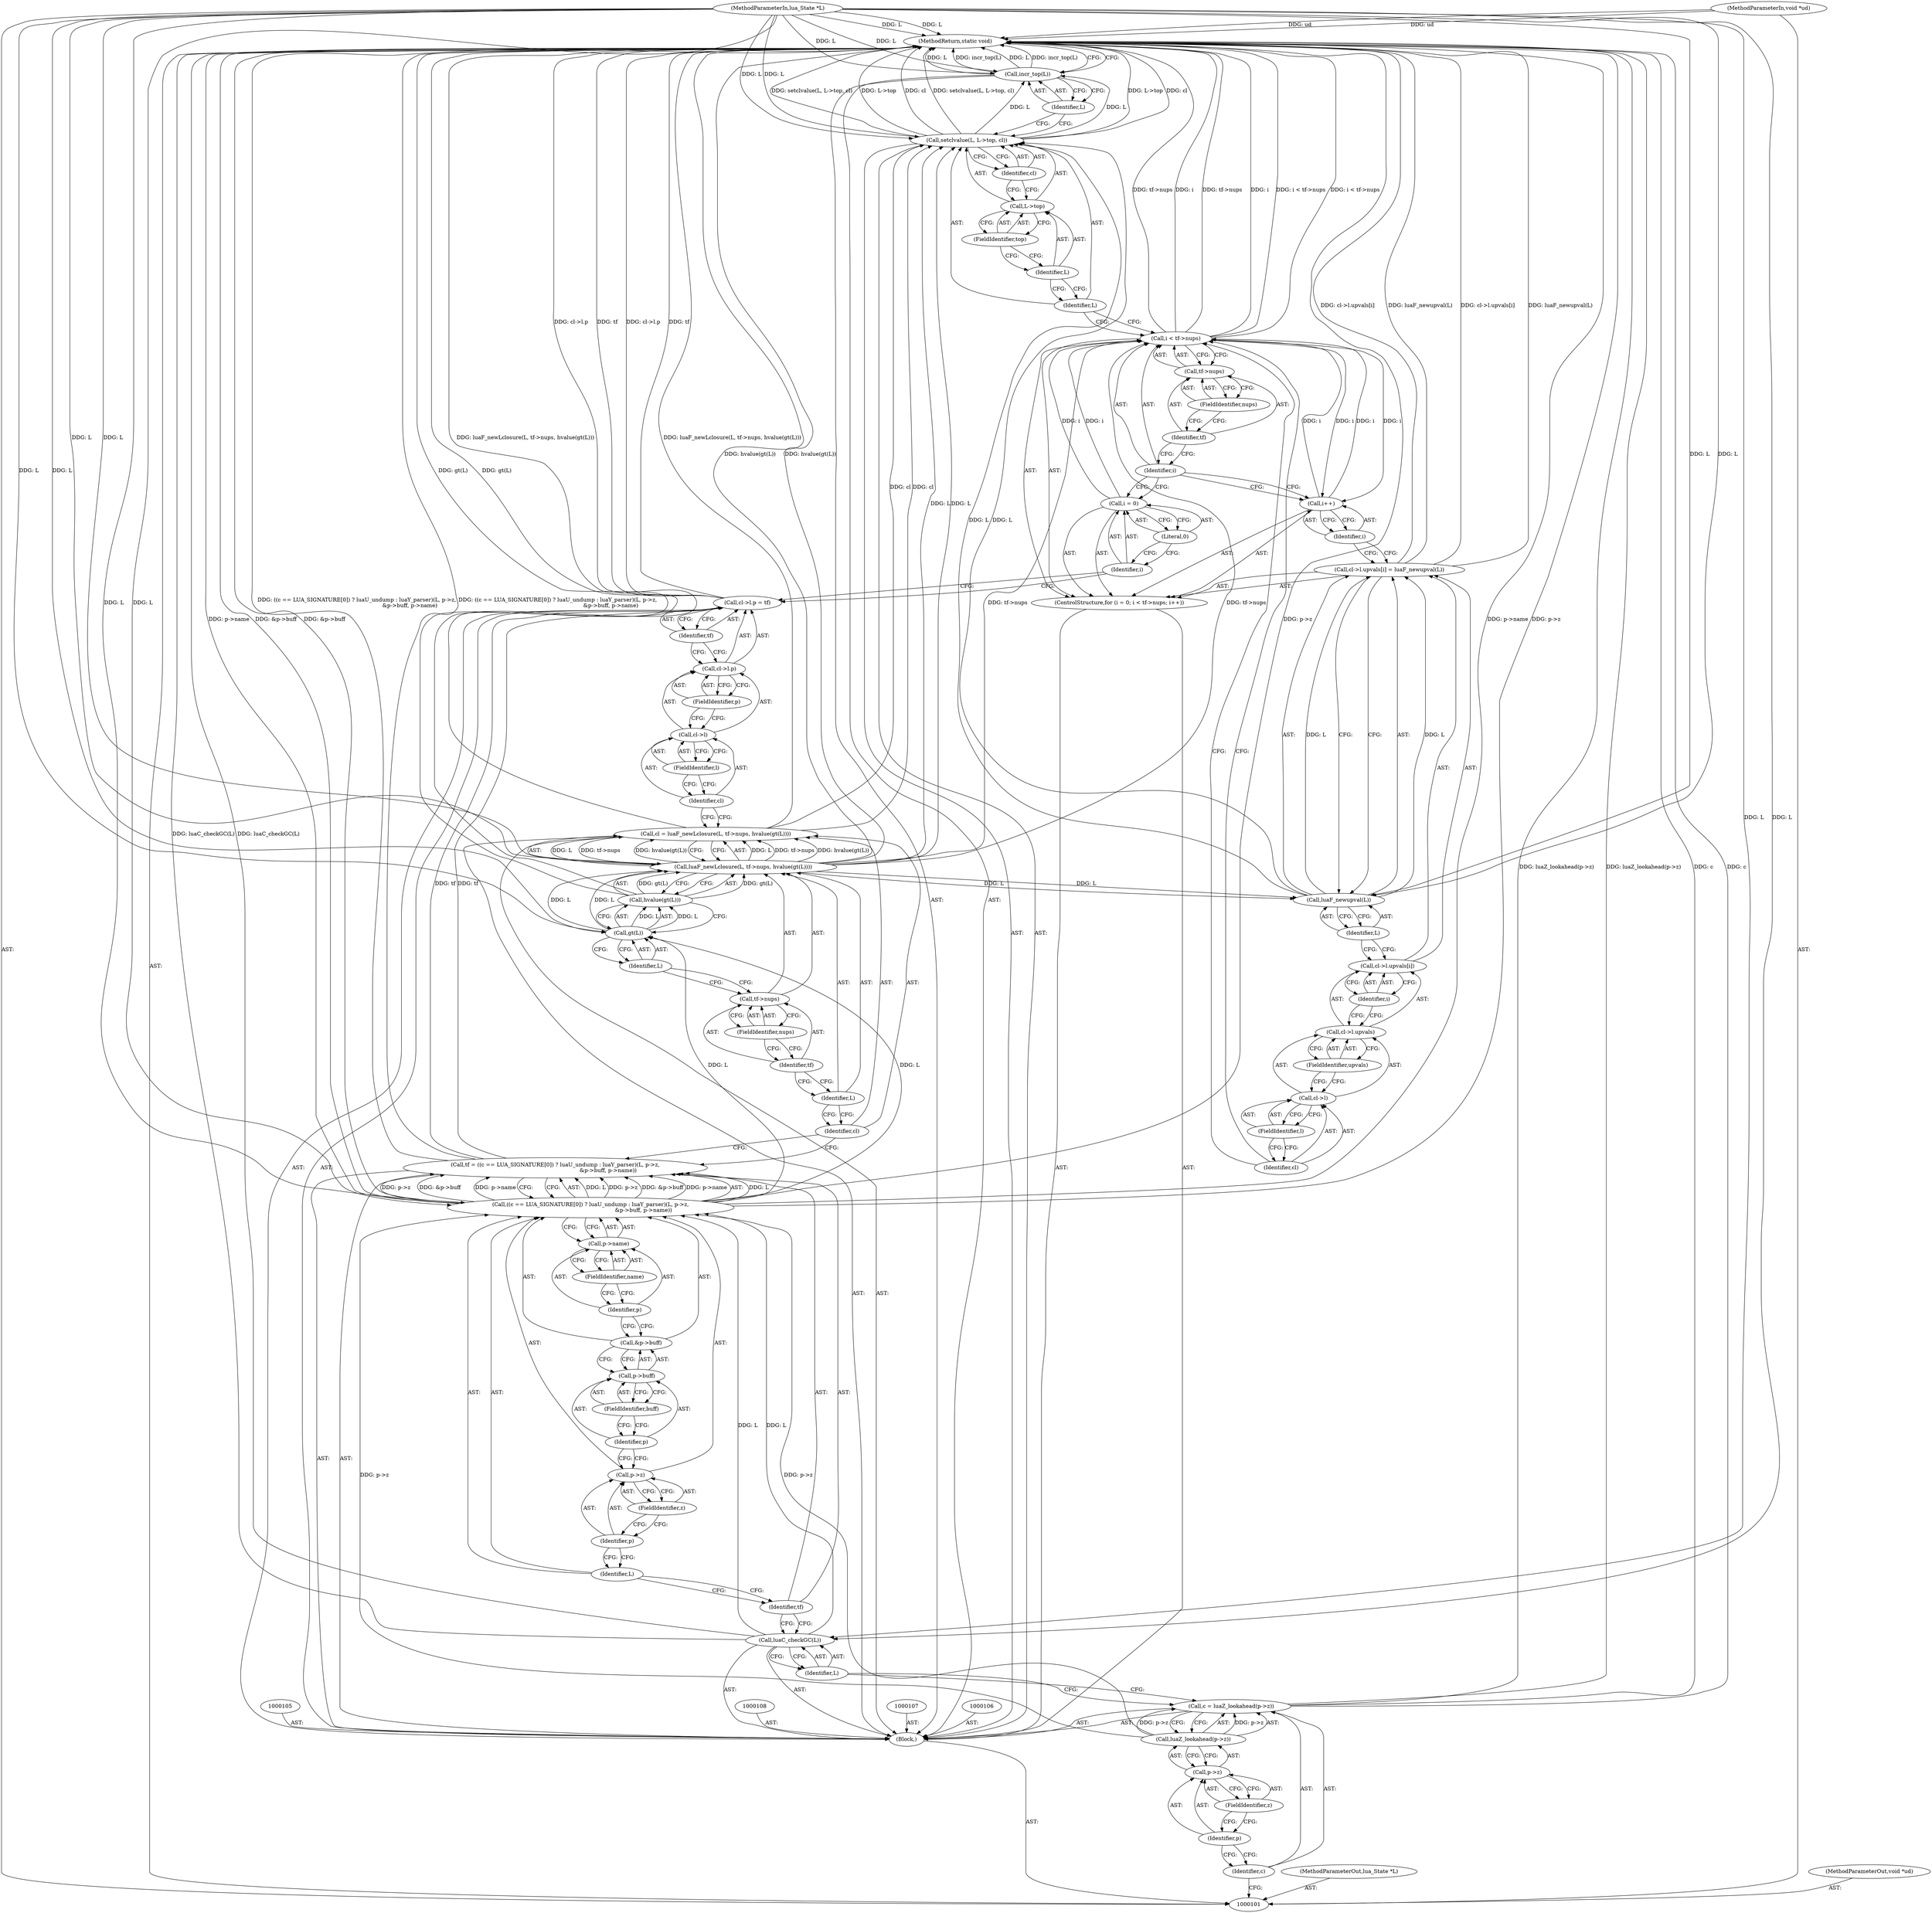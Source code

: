 digraph "1_redis_fdf9d455098f54f7666c702ae464e6ea21e25411" {
"1000177" [label="(MethodReturn,static void)"];
"1000102" [label="(MethodParameterIn,lua_State *L)"];
"1000263" [label="(MethodParameterOut,lua_State *L)"];
"1000103" [label="(MethodParameterIn,void *ud)"];
"1000264" [label="(MethodParameterOut,void *ud)"];
"1000104" [label="(Block,)"];
"1000134" [label="(Identifier,L)"];
"1000135" [label="(Call,tf->nups)"];
"1000136" [label="(Identifier,tf)"];
"1000131" [label="(Call,cl = luaF_newLclosure(L, tf->nups, hvalue(gt(L))))"];
"1000132" [label="(Identifier,cl)"];
"1000137" [label="(FieldIdentifier,nups)"];
"1000138" [label="(Call,hvalue(gt(L)))"];
"1000139" [label="(Call,gt(L))"];
"1000140" [label="(Identifier,L)"];
"1000133" [label="(Call,luaF_newLclosure(L, tf->nups, hvalue(gt(L))))"];
"1000147" [label="(Identifier,tf)"];
"1000141" [label="(Call,cl->l.p = tf)"];
"1000142" [label="(Call,cl->l.p)"];
"1000143" [label="(Call,cl->l)"];
"1000144" [label="(Identifier,cl)"];
"1000145" [label="(FieldIdentifier,l)"];
"1000146" [label="(FieldIdentifier,p)"];
"1000151" [label="(Literal,0)"];
"1000152" [label="(Call,i < tf->nups)"];
"1000153" [label="(Identifier,i)"];
"1000154" [label="(Call,tf->nups)"];
"1000155" [label="(Identifier,tf)"];
"1000148" [label="(ControlStructure,for (i = 0; i < tf->nups; i++))"];
"1000156" [label="(FieldIdentifier,nups)"];
"1000157" [label="(Call,i++)"];
"1000158" [label="(Identifier,i)"];
"1000149" [label="(Call,i = 0)"];
"1000150" [label="(Identifier,i)"];
"1000165" [label="(FieldIdentifier,upvals)"];
"1000166" [label="(Identifier,i)"];
"1000167" [label="(Call,luaF_newupval(L))"];
"1000168" [label="(Identifier,L)"];
"1000159" [label="(Call,cl->l.upvals[i] = luaF_newupval(L))"];
"1000160" [label="(Call,cl->l.upvals[i])"];
"1000161" [label="(Call,cl->l.upvals)"];
"1000162" [label="(Call,cl->l)"];
"1000163" [label="(Identifier,cl)"];
"1000164" [label="(FieldIdentifier,l)"];
"1000170" [label="(Identifier,L)"];
"1000171" [label="(Call,L->top)"];
"1000172" [label="(Identifier,L)"];
"1000173" [label="(FieldIdentifier,top)"];
"1000169" [label="(Call,setclvalue(L, L->top, cl))"];
"1000174" [label="(Identifier,cl)"];
"1000176" [label="(Identifier,L)"];
"1000175" [label="(Call,incr_top(L))"];
"1000111" [label="(Call,luaZ_lookahead(p->z))"];
"1000112" [label="(Call,p->z)"];
"1000113" [label="(Identifier,p)"];
"1000114" [label="(FieldIdentifier,z)"];
"1000109" [label="(Call,c = luaZ_lookahead(p->z))"];
"1000110" [label="(Identifier,c)"];
"1000116" [label="(Identifier,L)"];
"1000115" [label="(Call,luaC_checkGC(L))"];
"1000117" [label="(Call,tf = ((c == LUA_SIGNATURE[0]) ? luaU_undump : luaY_parser)(L, p->z,\n                                                              &p->buff, p->name))"];
"1000118" [label="(Identifier,tf)"];
"1000120" [label="(Identifier,L)"];
"1000121" [label="(Call,p->z)"];
"1000122" [label="(Identifier,p)"];
"1000123" [label="(FieldIdentifier,z)"];
"1000119" [label="(Call,((c == LUA_SIGNATURE[0]) ? luaU_undump : luaY_parser)(L, p->z,\n                                                              &p->buff, p->name))"];
"1000124" [label="(Call,&p->buff)"];
"1000125" [label="(Call,p->buff)"];
"1000126" [label="(Identifier,p)"];
"1000127" [label="(FieldIdentifier,buff)"];
"1000128" [label="(Call,p->name)"];
"1000129" [label="(Identifier,p)"];
"1000130" [label="(FieldIdentifier,name)"];
"1000177" -> "1000101"  [label="AST: "];
"1000177" -> "1000175"  [label="CFG: "];
"1000141" -> "1000177"  [label="DDG: cl->l.p"];
"1000141" -> "1000177"  [label="DDG: tf"];
"1000169" -> "1000177"  [label="DDG: setclvalue(L, L->top, cl)"];
"1000169" -> "1000177"  [label="DDG: L->top"];
"1000169" -> "1000177"  [label="DDG: cl"];
"1000159" -> "1000177"  [label="DDG: cl->l.upvals[i]"];
"1000159" -> "1000177"  [label="DDG: luaF_newupval(L)"];
"1000152" -> "1000177"  [label="DDG: i < tf->nups"];
"1000152" -> "1000177"  [label="DDG: i"];
"1000152" -> "1000177"  [label="DDG: tf->nups"];
"1000109" -> "1000177"  [label="DDG: c"];
"1000109" -> "1000177"  [label="DDG: luaZ_lookahead(p->z)"];
"1000117" -> "1000177"  [label="DDG: ((c == LUA_SIGNATURE[0]) ? luaU_undump : luaY_parser)(L, p->z,\n                                                              &p->buff, p->name)"];
"1000138" -> "1000177"  [label="DDG: gt(L)"];
"1000103" -> "1000177"  [label="DDG: ud"];
"1000115" -> "1000177"  [label="DDG: luaC_checkGC(L)"];
"1000119" -> "1000177"  [label="DDG: p->z"];
"1000119" -> "1000177"  [label="DDG: p->name"];
"1000119" -> "1000177"  [label="DDG: &p->buff"];
"1000175" -> "1000177"  [label="DDG: L"];
"1000175" -> "1000177"  [label="DDG: incr_top(L)"];
"1000131" -> "1000177"  [label="DDG: luaF_newLclosure(L, tf->nups, hvalue(gt(L)))"];
"1000102" -> "1000177"  [label="DDG: L"];
"1000133" -> "1000177"  [label="DDG: hvalue(gt(L))"];
"1000102" -> "1000101"  [label="AST: "];
"1000102" -> "1000177"  [label="DDG: L"];
"1000102" -> "1000115"  [label="DDG: L"];
"1000102" -> "1000119"  [label="DDG: L"];
"1000102" -> "1000133"  [label="DDG: L"];
"1000102" -> "1000139"  [label="DDG: L"];
"1000102" -> "1000167"  [label="DDG: L"];
"1000102" -> "1000169"  [label="DDG: L"];
"1000102" -> "1000175"  [label="DDG: L"];
"1000263" -> "1000101"  [label="AST: "];
"1000103" -> "1000101"  [label="AST: "];
"1000103" -> "1000177"  [label="DDG: ud"];
"1000264" -> "1000101"  [label="AST: "];
"1000104" -> "1000101"  [label="AST: "];
"1000105" -> "1000104"  [label="AST: "];
"1000106" -> "1000104"  [label="AST: "];
"1000107" -> "1000104"  [label="AST: "];
"1000108" -> "1000104"  [label="AST: "];
"1000109" -> "1000104"  [label="AST: "];
"1000115" -> "1000104"  [label="AST: "];
"1000117" -> "1000104"  [label="AST: "];
"1000131" -> "1000104"  [label="AST: "];
"1000141" -> "1000104"  [label="AST: "];
"1000148" -> "1000104"  [label="AST: "];
"1000169" -> "1000104"  [label="AST: "];
"1000175" -> "1000104"  [label="AST: "];
"1000134" -> "1000133"  [label="AST: "];
"1000134" -> "1000132"  [label="CFG: "];
"1000136" -> "1000134"  [label="CFG: "];
"1000135" -> "1000133"  [label="AST: "];
"1000135" -> "1000137"  [label="CFG: "];
"1000136" -> "1000135"  [label="AST: "];
"1000137" -> "1000135"  [label="AST: "];
"1000140" -> "1000135"  [label="CFG: "];
"1000136" -> "1000135"  [label="AST: "];
"1000136" -> "1000134"  [label="CFG: "];
"1000137" -> "1000136"  [label="CFG: "];
"1000131" -> "1000104"  [label="AST: "];
"1000131" -> "1000133"  [label="CFG: "];
"1000132" -> "1000131"  [label="AST: "];
"1000133" -> "1000131"  [label="AST: "];
"1000144" -> "1000131"  [label="CFG: "];
"1000131" -> "1000177"  [label="DDG: luaF_newLclosure(L, tf->nups, hvalue(gt(L)))"];
"1000133" -> "1000131"  [label="DDG: L"];
"1000133" -> "1000131"  [label="DDG: tf->nups"];
"1000133" -> "1000131"  [label="DDG: hvalue(gt(L))"];
"1000131" -> "1000169"  [label="DDG: cl"];
"1000132" -> "1000131"  [label="AST: "];
"1000132" -> "1000117"  [label="CFG: "];
"1000134" -> "1000132"  [label="CFG: "];
"1000137" -> "1000135"  [label="AST: "];
"1000137" -> "1000136"  [label="CFG: "];
"1000135" -> "1000137"  [label="CFG: "];
"1000138" -> "1000133"  [label="AST: "];
"1000138" -> "1000139"  [label="CFG: "];
"1000139" -> "1000138"  [label="AST: "];
"1000133" -> "1000138"  [label="CFG: "];
"1000138" -> "1000177"  [label="DDG: gt(L)"];
"1000138" -> "1000133"  [label="DDG: gt(L)"];
"1000139" -> "1000138"  [label="DDG: L"];
"1000139" -> "1000138"  [label="AST: "];
"1000139" -> "1000140"  [label="CFG: "];
"1000140" -> "1000139"  [label="AST: "];
"1000138" -> "1000139"  [label="CFG: "];
"1000139" -> "1000133"  [label="DDG: L"];
"1000139" -> "1000138"  [label="DDG: L"];
"1000119" -> "1000139"  [label="DDG: L"];
"1000102" -> "1000139"  [label="DDG: L"];
"1000140" -> "1000139"  [label="AST: "];
"1000140" -> "1000135"  [label="CFG: "];
"1000139" -> "1000140"  [label="CFG: "];
"1000133" -> "1000131"  [label="AST: "];
"1000133" -> "1000138"  [label="CFG: "];
"1000134" -> "1000133"  [label="AST: "];
"1000135" -> "1000133"  [label="AST: "];
"1000138" -> "1000133"  [label="AST: "];
"1000131" -> "1000133"  [label="CFG: "];
"1000133" -> "1000177"  [label="DDG: hvalue(gt(L))"];
"1000133" -> "1000131"  [label="DDG: L"];
"1000133" -> "1000131"  [label="DDG: tf->nups"];
"1000133" -> "1000131"  [label="DDG: hvalue(gt(L))"];
"1000139" -> "1000133"  [label="DDG: L"];
"1000102" -> "1000133"  [label="DDG: L"];
"1000138" -> "1000133"  [label="DDG: gt(L)"];
"1000133" -> "1000152"  [label="DDG: tf->nups"];
"1000133" -> "1000167"  [label="DDG: L"];
"1000133" -> "1000169"  [label="DDG: L"];
"1000147" -> "1000141"  [label="AST: "];
"1000147" -> "1000142"  [label="CFG: "];
"1000141" -> "1000147"  [label="CFG: "];
"1000141" -> "1000104"  [label="AST: "];
"1000141" -> "1000147"  [label="CFG: "];
"1000142" -> "1000141"  [label="AST: "];
"1000147" -> "1000141"  [label="AST: "];
"1000150" -> "1000141"  [label="CFG: "];
"1000141" -> "1000177"  [label="DDG: cl->l.p"];
"1000141" -> "1000177"  [label="DDG: tf"];
"1000117" -> "1000141"  [label="DDG: tf"];
"1000142" -> "1000141"  [label="AST: "];
"1000142" -> "1000146"  [label="CFG: "];
"1000143" -> "1000142"  [label="AST: "];
"1000146" -> "1000142"  [label="AST: "];
"1000147" -> "1000142"  [label="CFG: "];
"1000143" -> "1000142"  [label="AST: "];
"1000143" -> "1000145"  [label="CFG: "];
"1000144" -> "1000143"  [label="AST: "];
"1000145" -> "1000143"  [label="AST: "];
"1000146" -> "1000143"  [label="CFG: "];
"1000144" -> "1000143"  [label="AST: "];
"1000144" -> "1000131"  [label="CFG: "];
"1000145" -> "1000144"  [label="CFG: "];
"1000145" -> "1000143"  [label="AST: "];
"1000145" -> "1000144"  [label="CFG: "];
"1000143" -> "1000145"  [label="CFG: "];
"1000146" -> "1000142"  [label="AST: "];
"1000146" -> "1000143"  [label="CFG: "];
"1000142" -> "1000146"  [label="CFG: "];
"1000151" -> "1000149"  [label="AST: "];
"1000151" -> "1000150"  [label="CFG: "];
"1000149" -> "1000151"  [label="CFG: "];
"1000152" -> "1000148"  [label="AST: "];
"1000152" -> "1000154"  [label="CFG: "];
"1000153" -> "1000152"  [label="AST: "];
"1000154" -> "1000152"  [label="AST: "];
"1000163" -> "1000152"  [label="CFG: "];
"1000170" -> "1000152"  [label="CFG: "];
"1000152" -> "1000177"  [label="DDG: i < tf->nups"];
"1000152" -> "1000177"  [label="DDG: i"];
"1000152" -> "1000177"  [label="DDG: tf->nups"];
"1000157" -> "1000152"  [label="DDG: i"];
"1000149" -> "1000152"  [label="DDG: i"];
"1000133" -> "1000152"  [label="DDG: tf->nups"];
"1000152" -> "1000157"  [label="DDG: i"];
"1000153" -> "1000152"  [label="AST: "];
"1000153" -> "1000149"  [label="CFG: "];
"1000153" -> "1000157"  [label="CFG: "];
"1000155" -> "1000153"  [label="CFG: "];
"1000154" -> "1000152"  [label="AST: "];
"1000154" -> "1000156"  [label="CFG: "];
"1000155" -> "1000154"  [label="AST: "];
"1000156" -> "1000154"  [label="AST: "];
"1000152" -> "1000154"  [label="CFG: "];
"1000155" -> "1000154"  [label="AST: "];
"1000155" -> "1000153"  [label="CFG: "];
"1000156" -> "1000155"  [label="CFG: "];
"1000148" -> "1000104"  [label="AST: "];
"1000149" -> "1000148"  [label="AST: "];
"1000152" -> "1000148"  [label="AST: "];
"1000157" -> "1000148"  [label="AST: "];
"1000159" -> "1000148"  [label="AST: "];
"1000156" -> "1000154"  [label="AST: "];
"1000156" -> "1000155"  [label="CFG: "];
"1000154" -> "1000156"  [label="CFG: "];
"1000157" -> "1000148"  [label="AST: "];
"1000157" -> "1000158"  [label="CFG: "];
"1000158" -> "1000157"  [label="AST: "];
"1000153" -> "1000157"  [label="CFG: "];
"1000157" -> "1000152"  [label="DDG: i"];
"1000152" -> "1000157"  [label="DDG: i"];
"1000158" -> "1000157"  [label="AST: "];
"1000158" -> "1000159"  [label="CFG: "];
"1000157" -> "1000158"  [label="CFG: "];
"1000149" -> "1000148"  [label="AST: "];
"1000149" -> "1000151"  [label="CFG: "];
"1000150" -> "1000149"  [label="AST: "];
"1000151" -> "1000149"  [label="AST: "];
"1000153" -> "1000149"  [label="CFG: "];
"1000149" -> "1000152"  [label="DDG: i"];
"1000150" -> "1000149"  [label="AST: "];
"1000150" -> "1000141"  [label="CFG: "];
"1000151" -> "1000150"  [label="CFG: "];
"1000165" -> "1000161"  [label="AST: "];
"1000165" -> "1000162"  [label="CFG: "];
"1000161" -> "1000165"  [label="CFG: "];
"1000166" -> "1000160"  [label="AST: "];
"1000166" -> "1000161"  [label="CFG: "];
"1000160" -> "1000166"  [label="CFG: "];
"1000167" -> "1000159"  [label="AST: "];
"1000167" -> "1000168"  [label="CFG: "];
"1000168" -> "1000167"  [label="AST: "];
"1000159" -> "1000167"  [label="CFG: "];
"1000167" -> "1000159"  [label="DDG: L"];
"1000133" -> "1000167"  [label="DDG: L"];
"1000102" -> "1000167"  [label="DDG: L"];
"1000167" -> "1000169"  [label="DDG: L"];
"1000168" -> "1000167"  [label="AST: "];
"1000168" -> "1000160"  [label="CFG: "];
"1000167" -> "1000168"  [label="CFG: "];
"1000159" -> "1000148"  [label="AST: "];
"1000159" -> "1000167"  [label="CFG: "];
"1000160" -> "1000159"  [label="AST: "];
"1000167" -> "1000159"  [label="AST: "];
"1000158" -> "1000159"  [label="CFG: "];
"1000159" -> "1000177"  [label="DDG: cl->l.upvals[i]"];
"1000159" -> "1000177"  [label="DDG: luaF_newupval(L)"];
"1000167" -> "1000159"  [label="DDG: L"];
"1000160" -> "1000159"  [label="AST: "];
"1000160" -> "1000166"  [label="CFG: "];
"1000161" -> "1000160"  [label="AST: "];
"1000166" -> "1000160"  [label="AST: "];
"1000168" -> "1000160"  [label="CFG: "];
"1000161" -> "1000160"  [label="AST: "];
"1000161" -> "1000165"  [label="CFG: "];
"1000162" -> "1000161"  [label="AST: "];
"1000165" -> "1000161"  [label="AST: "];
"1000166" -> "1000161"  [label="CFG: "];
"1000162" -> "1000161"  [label="AST: "];
"1000162" -> "1000164"  [label="CFG: "];
"1000163" -> "1000162"  [label="AST: "];
"1000164" -> "1000162"  [label="AST: "];
"1000165" -> "1000162"  [label="CFG: "];
"1000163" -> "1000162"  [label="AST: "];
"1000163" -> "1000152"  [label="CFG: "];
"1000164" -> "1000163"  [label="CFG: "];
"1000164" -> "1000162"  [label="AST: "];
"1000164" -> "1000163"  [label="CFG: "];
"1000162" -> "1000164"  [label="CFG: "];
"1000170" -> "1000169"  [label="AST: "];
"1000170" -> "1000152"  [label="CFG: "];
"1000172" -> "1000170"  [label="CFG: "];
"1000171" -> "1000169"  [label="AST: "];
"1000171" -> "1000173"  [label="CFG: "];
"1000172" -> "1000171"  [label="AST: "];
"1000173" -> "1000171"  [label="AST: "];
"1000174" -> "1000171"  [label="CFG: "];
"1000172" -> "1000171"  [label="AST: "];
"1000172" -> "1000170"  [label="CFG: "];
"1000173" -> "1000172"  [label="CFG: "];
"1000173" -> "1000171"  [label="AST: "];
"1000173" -> "1000172"  [label="CFG: "];
"1000171" -> "1000173"  [label="CFG: "];
"1000169" -> "1000104"  [label="AST: "];
"1000169" -> "1000174"  [label="CFG: "];
"1000170" -> "1000169"  [label="AST: "];
"1000171" -> "1000169"  [label="AST: "];
"1000174" -> "1000169"  [label="AST: "];
"1000176" -> "1000169"  [label="CFG: "];
"1000169" -> "1000177"  [label="DDG: setclvalue(L, L->top, cl)"];
"1000169" -> "1000177"  [label="DDG: L->top"];
"1000169" -> "1000177"  [label="DDG: cl"];
"1000167" -> "1000169"  [label="DDG: L"];
"1000133" -> "1000169"  [label="DDG: L"];
"1000102" -> "1000169"  [label="DDG: L"];
"1000131" -> "1000169"  [label="DDG: cl"];
"1000169" -> "1000175"  [label="DDG: L"];
"1000174" -> "1000169"  [label="AST: "];
"1000174" -> "1000171"  [label="CFG: "];
"1000169" -> "1000174"  [label="CFG: "];
"1000176" -> "1000175"  [label="AST: "];
"1000176" -> "1000169"  [label="CFG: "];
"1000175" -> "1000176"  [label="CFG: "];
"1000175" -> "1000104"  [label="AST: "];
"1000175" -> "1000176"  [label="CFG: "];
"1000176" -> "1000175"  [label="AST: "];
"1000177" -> "1000175"  [label="CFG: "];
"1000175" -> "1000177"  [label="DDG: L"];
"1000175" -> "1000177"  [label="DDG: incr_top(L)"];
"1000169" -> "1000175"  [label="DDG: L"];
"1000102" -> "1000175"  [label="DDG: L"];
"1000111" -> "1000109"  [label="AST: "];
"1000111" -> "1000112"  [label="CFG: "];
"1000112" -> "1000111"  [label="AST: "];
"1000109" -> "1000111"  [label="CFG: "];
"1000111" -> "1000109"  [label="DDG: p->z"];
"1000111" -> "1000119"  [label="DDG: p->z"];
"1000112" -> "1000111"  [label="AST: "];
"1000112" -> "1000114"  [label="CFG: "];
"1000113" -> "1000112"  [label="AST: "];
"1000114" -> "1000112"  [label="AST: "];
"1000111" -> "1000112"  [label="CFG: "];
"1000113" -> "1000112"  [label="AST: "];
"1000113" -> "1000110"  [label="CFG: "];
"1000114" -> "1000113"  [label="CFG: "];
"1000114" -> "1000112"  [label="AST: "];
"1000114" -> "1000113"  [label="CFG: "];
"1000112" -> "1000114"  [label="CFG: "];
"1000109" -> "1000104"  [label="AST: "];
"1000109" -> "1000111"  [label="CFG: "];
"1000110" -> "1000109"  [label="AST: "];
"1000111" -> "1000109"  [label="AST: "];
"1000116" -> "1000109"  [label="CFG: "];
"1000109" -> "1000177"  [label="DDG: c"];
"1000109" -> "1000177"  [label="DDG: luaZ_lookahead(p->z)"];
"1000111" -> "1000109"  [label="DDG: p->z"];
"1000110" -> "1000109"  [label="AST: "];
"1000110" -> "1000101"  [label="CFG: "];
"1000113" -> "1000110"  [label="CFG: "];
"1000116" -> "1000115"  [label="AST: "];
"1000116" -> "1000109"  [label="CFG: "];
"1000115" -> "1000116"  [label="CFG: "];
"1000115" -> "1000104"  [label="AST: "];
"1000115" -> "1000116"  [label="CFG: "];
"1000116" -> "1000115"  [label="AST: "];
"1000118" -> "1000115"  [label="CFG: "];
"1000115" -> "1000177"  [label="DDG: luaC_checkGC(L)"];
"1000102" -> "1000115"  [label="DDG: L"];
"1000115" -> "1000119"  [label="DDG: L"];
"1000117" -> "1000104"  [label="AST: "];
"1000117" -> "1000119"  [label="CFG: "];
"1000118" -> "1000117"  [label="AST: "];
"1000119" -> "1000117"  [label="AST: "];
"1000132" -> "1000117"  [label="CFG: "];
"1000117" -> "1000177"  [label="DDG: ((c == LUA_SIGNATURE[0]) ? luaU_undump : luaY_parser)(L, p->z,\n                                                              &p->buff, p->name)"];
"1000119" -> "1000117"  [label="DDG: L"];
"1000119" -> "1000117"  [label="DDG: p->z"];
"1000119" -> "1000117"  [label="DDG: &p->buff"];
"1000119" -> "1000117"  [label="DDG: p->name"];
"1000117" -> "1000141"  [label="DDG: tf"];
"1000118" -> "1000117"  [label="AST: "];
"1000118" -> "1000115"  [label="CFG: "];
"1000120" -> "1000118"  [label="CFG: "];
"1000120" -> "1000119"  [label="AST: "];
"1000120" -> "1000118"  [label="CFG: "];
"1000122" -> "1000120"  [label="CFG: "];
"1000121" -> "1000119"  [label="AST: "];
"1000121" -> "1000123"  [label="CFG: "];
"1000122" -> "1000121"  [label="AST: "];
"1000123" -> "1000121"  [label="AST: "];
"1000126" -> "1000121"  [label="CFG: "];
"1000122" -> "1000121"  [label="AST: "];
"1000122" -> "1000120"  [label="CFG: "];
"1000123" -> "1000122"  [label="CFG: "];
"1000123" -> "1000121"  [label="AST: "];
"1000123" -> "1000122"  [label="CFG: "];
"1000121" -> "1000123"  [label="CFG: "];
"1000119" -> "1000117"  [label="AST: "];
"1000119" -> "1000128"  [label="CFG: "];
"1000120" -> "1000119"  [label="AST: "];
"1000121" -> "1000119"  [label="AST: "];
"1000124" -> "1000119"  [label="AST: "];
"1000128" -> "1000119"  [label="AST: "];
"1000117" -> "1000119"  [label="CFG: "];
"1000119" -> "1000177"  [label="DDG: p->z"];
"1000119" -> "1000177"  [label="DDG: p->name"];
"1000119" -> "1000177"  [label="DDG: &p->buff"];
"1000119" -> "1000117"  [label="DDG: L"];
"1000119" -> "1000117"  [label="DDG: p->z"];
"1000119" -> "1000117"  [label="DDG: &p->buff"];
"1000119" -> "1000117"  [label="DDG: p->name"];
"1000115" -> "1000119"  [label="DDG: L"];
"1000102" -> "1000119"  [label="DDG: L"];
"1000111" -> "1000119"  [label="DDG: p->z"];
"1000119" -> "1000139"  [label="DDG: L"];
"1000124" -> "1000119"  [label="AST: "];
"1000124" -> "1000125"  [label="CFG: "];
"1000125" -> "1000124"  [label="AST: "];
"1000129" -> "1000124"  [label="CFG: "];
"1000125" -> "1000124"  [label="AST: "];
"1000125" -> "1000127"  [label="CFG: "];
"1000126" -> "1000125"  [label="AST: "];
"1000127" -> "1000125"  [label="AST: "];
"1000124" -> "1000125"  [label="CFG: "];
"1000126" -> "1000125"  [label="AST: "];
"1000126" -> "1000121"  [label="CFG: "];
"1000127" -> "1000126"  [label="CFG: "];
"1000127" -> "1000125"  [label="AST: "];
"1000127" -> "1000126"  [label="CFG: "];
"1000125" -> "1000127"  [label="CFG: "];
"1000128" -> "1000119"  [label="AST: "];
"1000128" -> "1000130"  [label="CFG: "];
"1000129" -> "1000128"  [label="AST: "];
"1000130" -> "1000128"  [label="AST: "];
"1000119" -> "1000128"  [label="CFG: "];
"1000129" -> "1000128"  [label="AST: "];
"1000129" -> "1000124"  [label="CFG: "];
"1000130" -> "1000129"  [label="CFG: "];
"1000130" -> "1000128"  [label="AST: "];
"1000130" -> "1000129"  [label="CFG: "];
"1000128" -> "1000130"  [label="CFG: "];
}
